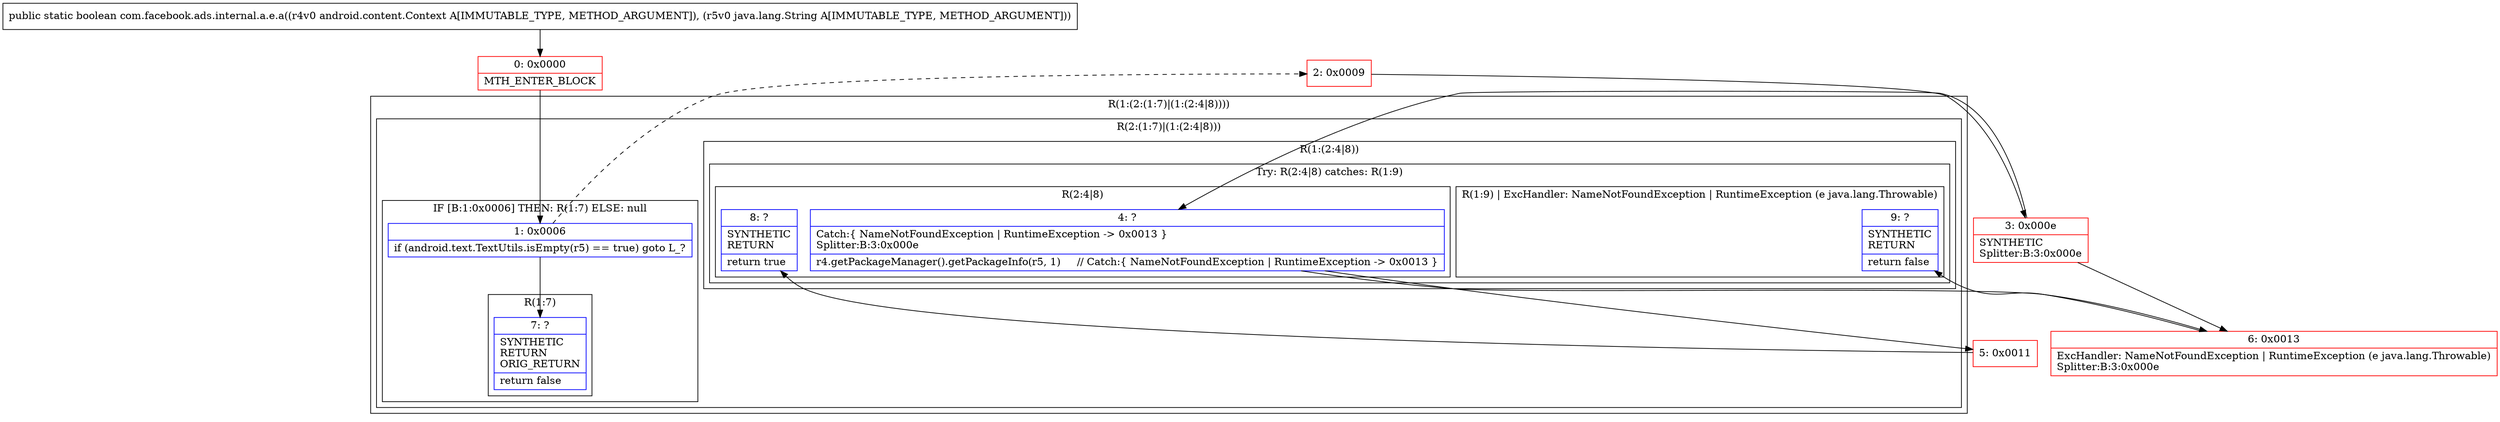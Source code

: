 digraph "CFG forcom.facebook.ads.internal.a.e.a(Landroid\/content\/Context;Ljava\/lang\/String;)Z" {
subgraph cluster_Region_379258157 {
label = "R(1:(2:(1:7)|(1:(2:4|8))))";
node [shape=record,color=blue];
subgraph cluster_Region_842804863 {
label = "R(2:(1:7)|(1:(2:4|8)))";
node [shape=record,color=blue];
subgraph cluster_IfRegion_3756573 {
label = "IF [B:1:0x0006] THEN: R(1:7) ELSE: null";
node [shape=record,color=blue];
Node_1 [shape=record,label="{1\:\ 0x0006|if (android.text.TextUtils.isEmpty(r5) == true) goto L_?\l}"];
subgraph cluster_Region_267130927 {
label = "R(1:7)";
node [shape=record,color=blue];
Node_7 [shape=record,label="{7\:\ ?|SYNTHETIC\lRETURN\lORIG_RETURN\l|return false\l}"];
}
}
subgraph cluster_Region_1100007058 {
label = "R(1:(2:4|8))";
node [shape=record,color=blue];
subgraph cluster_TryCatchRegion_311183113 {
label = "Try: R(2:4|8) catches: R(1:9)";
node [shape=record,color=blue];
subgraph cluster_Region_1483687679 {
label = "R(2:4|8)";
node [shape=record,color=blue];
Node_4 [shape=record,label="{4\:\ ?|Catch:\{ NameNotFoundException \| RuntimeException \-\> 0x0013 \}\lSplitter:B:3:0x000e\l|r4.getPackageManager().getPackageInfo(r5, 1)     \/\/ Catch:\{ NameNotFoundException \| RuntimeException \-\> 0x0013 \}\l}"];
Node_8 [shape=record,label="{8\:\ ?|SYNTHETIC\lRETURN\l|return true\l}"];
}
subgraph cluster_Region_925700285 {
label = "R(1:9) | ExcHandler: NameNotFoundException \| RuntimeException (e java.lang.Throwable)\l";
node [shape=record,color=blue];
Node_9 [shape=record,label="{9\:\ ?|SYNTHETIC\lRETURN\l|return false\l}"];
}
}
}
}
}
subgraph cluster_Region_925700285 {
label = "R(1:9) | ExcHandler: NameNotFoundException \| RuntimeException (e java.lang.Throwable)\l";
node [shape=record,color=blue];
Node_9 [shape=record,label="{9\:\ ?|SYNTHETIC\lRETURN\l|return false\l}"];
}
Node_0 [shape=record,color=red,label="{0\:\ 0x0000|MTH_ENTER_BLOCK\l}"];
Node_2 [shape=record,color=red,label="{2\:\ 0x0009}"];
Node_3 [shape=record,color=red,label="{3\:\ 0x000e|SYNTHETIC\lSplitter:B:3:0x000e\l}"];
Node_5 [shape=record,color=red,label="{5\:\ 0x0011}"];
Node_6 [shape=record,color=red,label="{6\:\ 0x0013|ExcHandler: NameNotFoundException \| RuntimeException (e java.lang.Throwable)\lSplitter:B:3:0x000e\l}"];
MethodNode[shape=record,label="{public static boolean com.facebook.ads.internal.a.e.a((r4v0 android.content.Context A[IMMUTABLE_TYPE, METHOD_ARGUMENT]), (r5v0 java.lang.String A[IMMUTABLE_TYPE, METHOD_ARGUMENT])) }"];
MethodNode -> Node_0;
Node_1 -> Node_2[style=dashed];
Node_1 -> Node_7;
Node_4 -> Node_5;
Node_4 -> Node_6;
Node_0 -> Node_1;
Node_2 -> Node_3;
Node_3 -> Node_4;
Node_3 -> Node_6;
Node_5 -> Node_8;
Node_6 -> Node_9;
}

